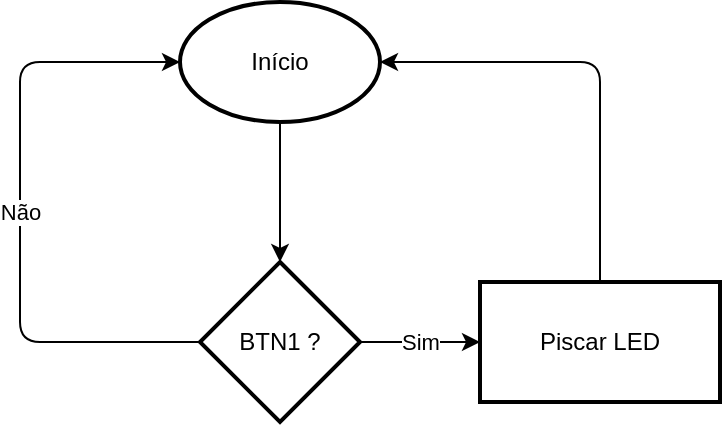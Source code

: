 <mxfile>
    <diagram id="vmkD1pW6my5lQvv0Yg-Q" name="Página-1">
        <mxGraphModel dx="828" dy="1668" grid="1" gridSize="10" guides="1" tooltips="1" connect="1" arrows="1" fold="1" page="1" pageScale="1" pageWidth="850" pageHeight="1100" math="0" shadow="0">
            <root>
                <mxCell id="0"/>
                <mxCell id="1" parent="0"/>
                <mxCell id="4" value="" style="edgeStyle=none;html=1;" edge="1" parent="1" source="2" target="3">
                    <mxGeometry relative="1" as="geometry"/>
                </mxCell>
                <mxCell id="2" value="Início" style="strokeWidth=2;html=1;shape=mxgraph.flowchart.start_1;whiteSpace=wrap;" vertex="1" parent="1">
                    <mxGeometry x="340" y="-390" width="100" height="60" as="geometry"/>
                </mxCell>
                <mxCell id="6" value="Sim" style="edgeStyle=none;html=1;" edge="1" parent="1" source="3" target="5">
                    <mxGeometry relative="1" as="geometry"/>
                </mxCell>
                <mxCell id="7" value="Não" style="edgeStyle=none;html=1;" edge="1" parent="1" source="3" target="2">
                    <mxGeometry relative="1" as="geometry">
                        <mxPoint x="240" y="-240" as="targetPoint"/>
                        <Array as="points">
                            <mxPoint x="260" y="-220"/>
                            <mxPoint x="260" y="-360"/>
                        </Array>
                    </mxGeometry>
                </mxCell>
                <mxCell id="3" value="BTN1 ?" style="rhombus;whiteSpace=wrap;html=1;strokeWidth=2;" vertex="1" parent="1">
                    <mxGeometry x="350" y="-260" width="80" height="80" as="geometry"/>
                </mxCell>
                <mxCell id="8" style="edgeStyle=none;html=1;" edge="1" parent="1" source="5" target="2">
                    <mxGeometry relative="1" as="geometry">
                        <Array as="points">
                            <mxPoint x="550" y="-360"/>
                        </Array>
                    </mxGeometry>
                </mxCell>
                <mxCell id="5" value="Piscar LED" style="whiteSpace=wrap;html=1;strokeWidth=2;" vertex="1" parent="1">
                    <mxGeometry x="490" y="-250" width="120" height="60" as="geometry"/>
                </mxCell>
            </root>
        </mxGraphModel>
    </diagram>
</mxfile>
